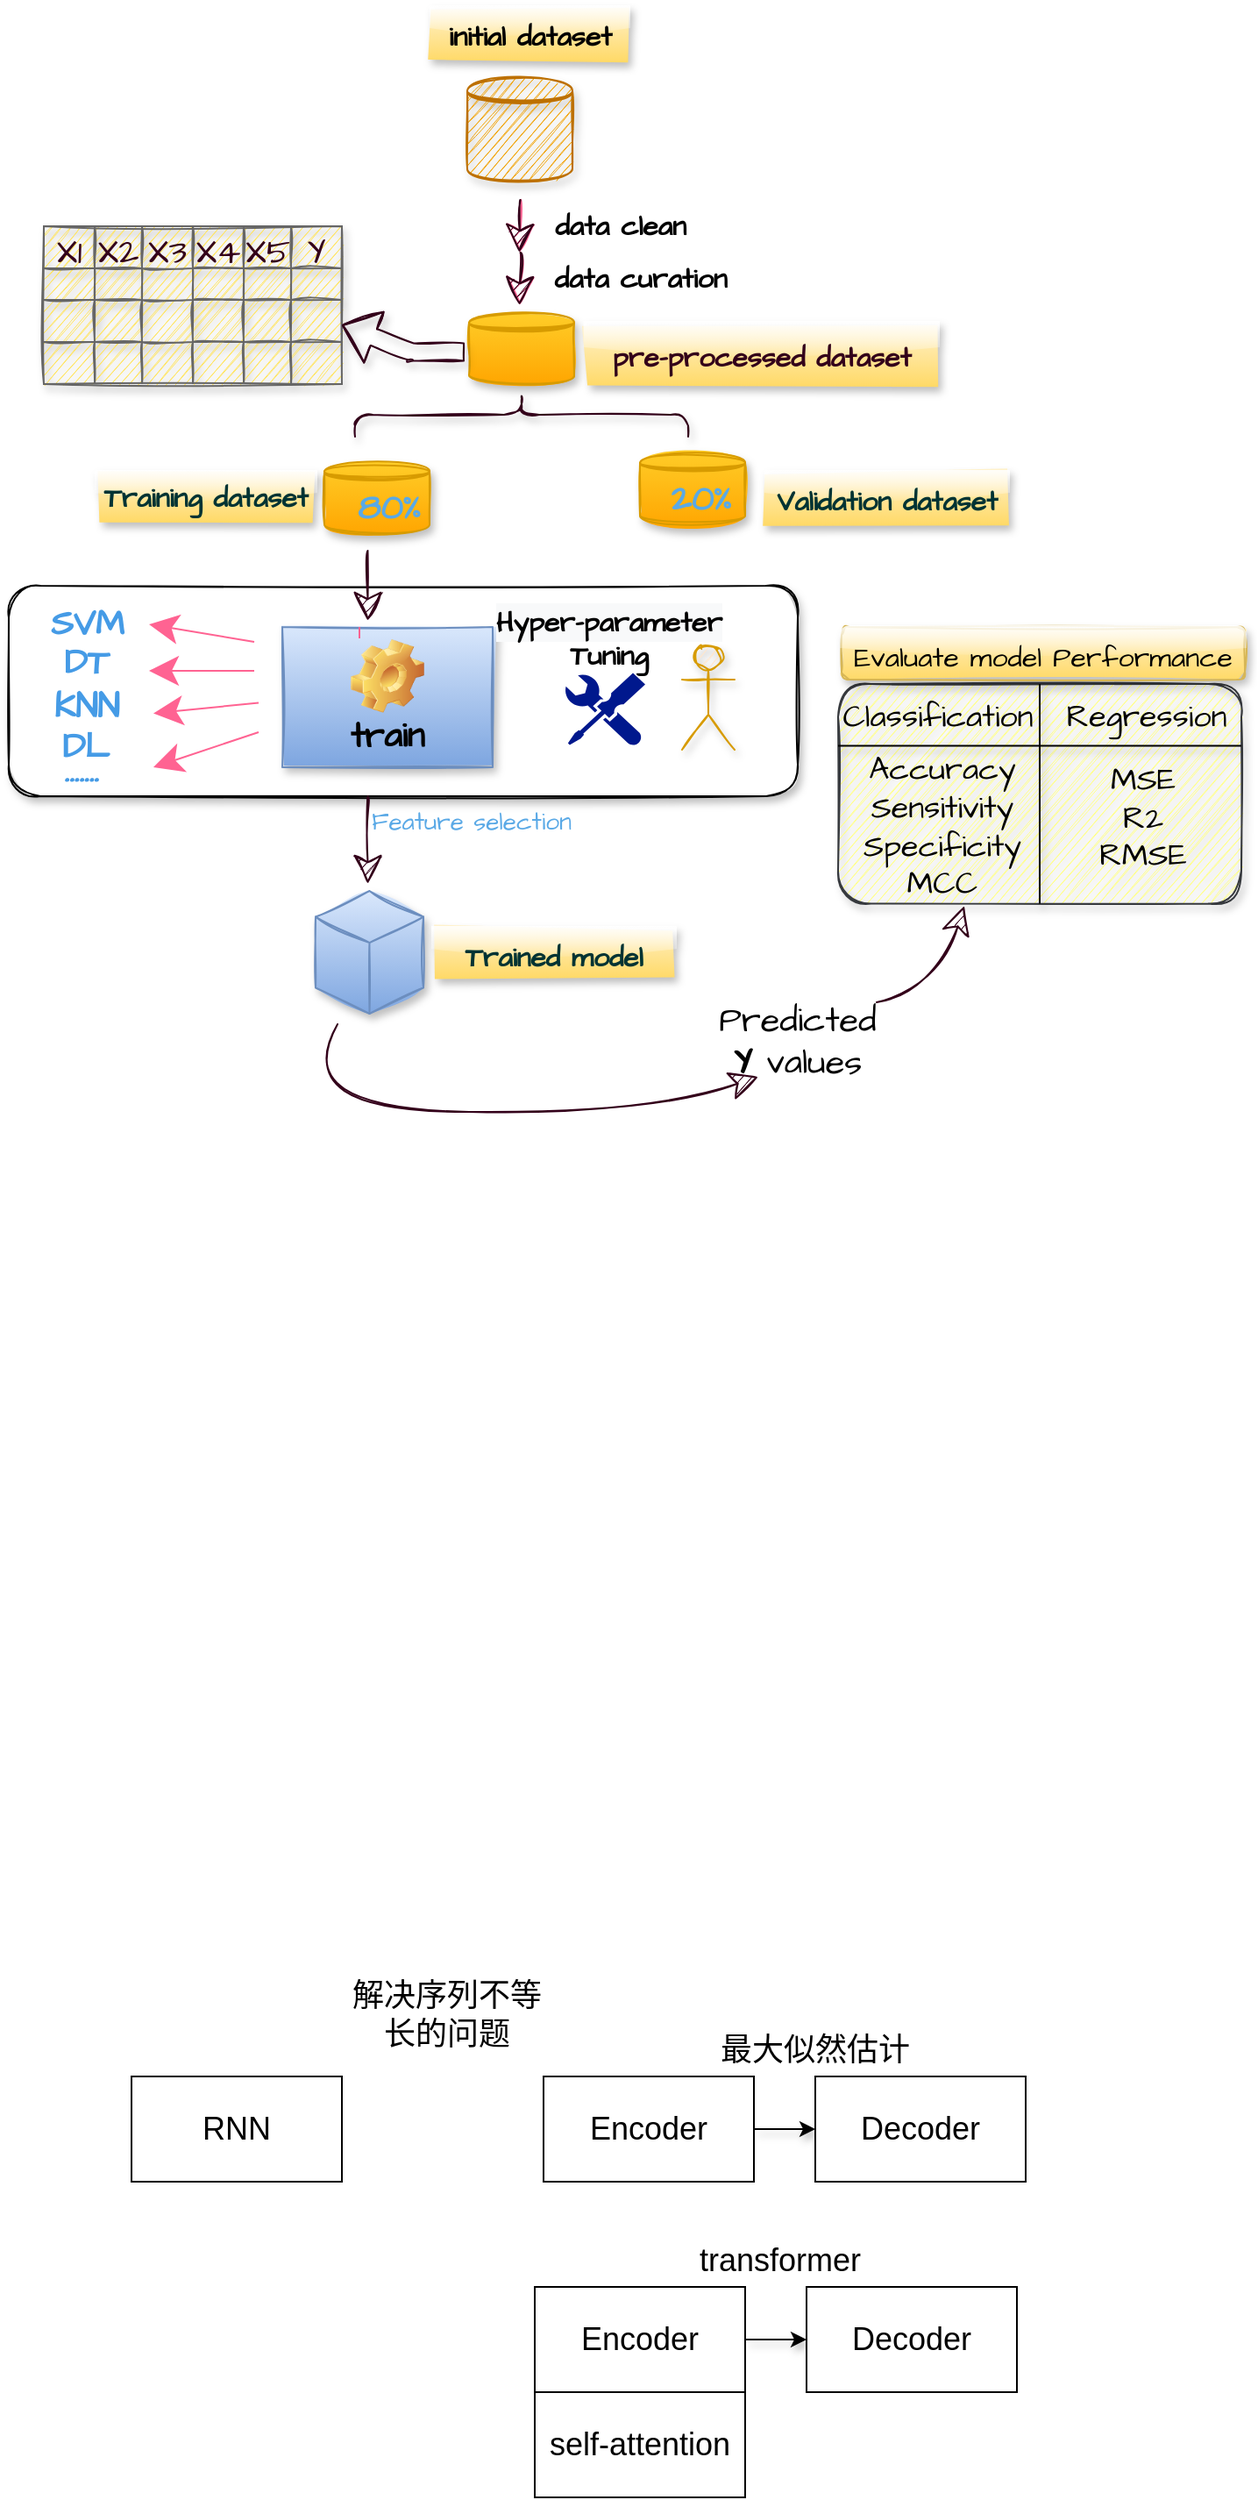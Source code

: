 <mxfile version="20.3.0" type="device"><diagram id="KJYobQytLmmnYIR1WJzX" name="Page-1"><mxGraphModel dx="865" dy="541" grid="1" gridSize="10" guides="1" tooltips="1" connect="1" arrows="1" fold="1" page="1" pageScale="1" pageWidth="850" pageHeight="1100" math="0" shadow="0"><root><mxCell id="0"/><mxCell id="1" parent="0"/><mxCell id="FwLxfC08pP24ujV3DbOs-14" value="" style="rounded=1;whiteSpace=wrap;html=1;shadow=1;glass=0;sketch=1;hachureGap=4;fontFamily=Architects Daughter;fontSource=https%3A%2F%2Ffonts.googleapis.com%2Fcss%3Ffamily%3DArchitects%2BDaughter;fontSize=14;fillColor=#ffff88;strokeColor=#36393d;" parent="1" vertex="1"><mxGeometry x="573" y="446" width="230" height="125.25" as="geometry"/></mxCell><mxCell id="kQxK-Lg8dC4XM_39dnsY-70" value="" style="rounded=1;whiteSpace=wrap;html=1;shadow=1;glass=0;sketch=1;hachureGap=4;fontFamily=Architects Daughter;fontSource=https%3A%2F%2Ffonts.googleapis.com%2Fcss%3Ffamily%3DArchitects%2BDaughter;fontSize=14;" parent="1" vertex="1"><mxGeometry x="100" y="390" width="450" height="120" as="geometry"/></mxCell><mxCell id="kQxK-Lg8dC4XM_39dnsY-3" value="" style="shape=datastore;whiteSpace=wrap;html=1;shadow=1;sketch=1;hachureGap=4;fontFamily=Architects Daughter;fontSource=https%3A%2F%2Ffonts.googleapis.com%2Fcss%3Ffamily%3DArchitects%2BDaughter;fontSize=20;fillColor=#f0a30a;strokeColor=#BD7000;fontColor=#000000;" parent="1" vertex="1"><mxGeometry x="361.5" y="100" width="60" height="60" as="geometry"/></mxCell><mxCell id="kQxK-Lg8dC4XM_39dnsY-4" value="&lt;font style=&quot;font-size: 16px;&quot;&gt;&lt;b&gt;initial dataset&lt;/b&gt;&lt;/font&gt;" style="text;html=1;strokeColor=none;fillColor=#fff2cc;align=center;verticalAlign=middle;whiteSpace=wrap;rounded=0;shadow=1;sketch=1;hachureGap=4;fontFamily=Architects Daughter;fontSource=https%3A%2F%2Ffonts.googleapis.com%2Fcss%3Ffamily%3DArchitects%2BDaughter;fontSize=20;glass=1;gradientColor=#ffd966;" parent="1" vertex="1"><mxGeometry x="341" y="60" width="112.5" height="30" as="geometry"/></mxCell><mxCell id="kQxK-Lg8dC4XM_39dnsY-5" value="" style="shape=datastore;whiteSpace=wrap;html=1;shadow=1;sketch=1;hachureGap=4;strokeColor=#d79b00;fontFamily=Architects Daughter;fontSource=https%3A%2F%2Ffonts.googleapis.com%2Fcss%3Ffamily%3DArchitects%2BDaughter;fontSize=20;fillColor=#ffcd28;gradientColor=#ffa500;" parent="1" vertex="1"><mxGeometry x="362.5" y="235" width="60" height="40" as="geometry"/></mxCell><mxCell id="kQxK-Lg8dC4XM_39dnsY-9" value="" style="shape=table;startSize=0;container=1;collapsible=0;childLayout=tableLayout;rounded=0;shadow=1;glass=0;sketch=1;hachureGap=4;strokeColor=#666666;fontFamily=Architects Daughter;fontSource=https%3A%2F%2Ffonts.googleapis.com%2Fcss%3Ffamily%3DArchitects%2BDaughter;fontSize=20;fontColor=#5AA9E6;fillColor=#FFE45E;" parent="1" vertex="1"><mxGeometry x="120" y="185" width="170" height="90" as="geometry"/></mxCell><mxCell id="kQxK-Lg8dC4XM_39dnsY-10" value="" style="shape=tableRow;horizontal=0;startSize=0;swimlaneHead=0;swimlaneBody=0;top=0;left=0;bottom=0;right=0;collapsible=0;dropTarget=0;fillColor=none;points=[[0,0.5],[1,0.5]];portConstraint=eastwest;rounded=0;shadow=1;glass=0;sketch=1;hachureGap=4;strokeColor=#FF6392;fontFamily=Architects Daughter;fontSource=https%3A%2F%2Ffonts.googleapis.com%2Fcss%3Ffamily%3DArchitects%2BDaughter;fontSize=20;fontColor=#5AA9E6;" parent="kQxK-Lg8dC4XM_39dnsY-9" vertex="1"><mxGeometry width="170" height="24" as="geometry"/></mxCell><mxCell id="kQxK-Lg8dC4XM_39dnsY-11" value="X1" style="shape=partialRectangle;html=1;whiteSpace=wrap;connectable=0;overflow=hidden;fillColor=none;top=0;left=0;bottom=0;right=0;pointerEvents=1;rounded=0;shadow=1;glass=0;sketch=1;hachureGap=4;strokeColor=#FF6392;fontFamily=Architects Daughter;fontSource=https%3A%2F%2Ffonts.googleapis.com%2Fcss%3Ffamily%3DArchitects%2BDaughter;fontSize=20;fontColor=#33001A;" parent="kQxK-Lg8dC4XM_39dnsY-10" vertex="1"><mxGeometry width="29" height="24" as="geometry"><mxRectangle width="29" height="24" as="alternateBounds"/></mxGeometry></mxCell><mxCell id="kQxK-Lg8dC4XM_39dnsY-12" value="X2" style="shape=partialRectangle;html=1;whiteSpace=wrap;connectable=0;overflow=hidden;fillColor=none;top=0;left=0;bottom=0;right=0;pointerEvents=1;rounded=0;shadow=1;glass=0;sketch=1;hachureGap=4;strokeColor=#FF6392;fontFamily=Architects Daughter;fontSource=https%3A%2F%2Ffonts.googleapis.com%2Fcss%3Ffamily%3DArchitects%2BDaughter;fontSize=20;fontColor=#33001A;" parent="kQxK-Lg8dC4XM_39dnsY-10" vertex="1"><mxGeometry x="29" width="27" height="24" as="geometry"><mxRectangle width="27" height="24" as="alternateBounds"/></mxGeometry></mxCell><mxCell id="kQxK-Lg8dC4XM_39dnsY-13" value="X3" style="shape=partialRectangle;html=1;whiteSpace=wrap;connectable=0;overflow=hidden;fillColor=none;top=0;left=0;bottom=0;right=0;pointerEvents=1;rounded=0;shadow=1;glass=0;sketch=1;hachureGap=4;strokeColor=#FF6392;fontFamily=Architects Daughter;fontSource=https%3A%2F%2Ffonts.googleapis.com%2Fcss%3Ffamily%3DArchitects%2BDaughter;fontSize=20;fontColor=#33001A;" parent="kQxK-Lg8dC4XM_39dnsY-10" vertex="1"><mxGeometry x="56" width="29" height="24" as="geometry"><mxRectangle width="29" height="24" as="alternateBounds"/></mxGeometry></mxCell><mxCell id="kQxK-Lg8dC4XM_39dnsY-14" value="X4" style="shape=partialRectangle;html=1;whiteSpace=wrap;connectable=0;overflow=hidden;fillColor=none;top=0;left=0;bottom=0;right=0;pointerEvents=1;rounded=0;shadow=1;glass=0;sketch=1;hachureGap=4;strokeColor=#FF6392;fontFamily=Architects Daughter;fontSource=https%3A%2F%2Ffonts.googleapis.com%2Fcss%3Ffamily%3DArchitects%2BDaughter;fontSize=20;fontColor=#33001A;" parent="kQxK-Lg8dC4XM_39dnsY-10" vertex="1"><mxGeometry x="85" width="29" height="24" as="geometry"><mxRectangle width="29" height="24" as="alternateBounds"/></mxGeometry></mxCell><mxCell id="kQxK-Lg8dC4XM_39dnsY-15" value="X5" style="shape=partialRectangle;html=1;whiteSpace=wrap;connectable=0;overflow=hidden;fillColor=none;top=0;left=0;bottom=0;right=0;pointerEvents=1;rounded=0;shadow=1;glass=0;sketch=1;hachureGap=4;strokeColor=#FF6392;fontFamily=Architects Daughter;fontSource=https%3A%2F%2Ffonts.googleapis.com%2Fcss%3Ffamily%3DArchitects%2BDaughter;fontSize=20;fontColor=#33001A;" parent="kQxK-Lg8dC4XM_39dnsY-10" vertex="1"><mxGeometry x="114" width="27" height="24" as="geometry"><mxRectangle width="27" height="24" as="alternateBounds"/></mxGeometry></mxCell><mxCell id="kQxK-Lg8dC4XM_39dnsY-16" value="Y" style="shape=partialRectangle;html=1;whiteSpace=wrap;connectable=0;overflow=hidden;fillColor=none;top=0;left=0;bottom=0;right=0;pointerEvents=1;rounded=0;shadow=1;glass=0;sketch=1;hachureGap=4;strokeColor=#FF6392;fontFamily=Architects Daughter;fontSource=https%3A%2F%2Ffonts.googleapis.com%2Fcss%3Ffamily%3DArchitects%2BDaughter;fontSize=20;fontColor=#33001A;" parent="kQxK-Lg8dC4XM_39dnsY-10" vertex="1"><mxGeometry x="141" width="29" height="24" as="geometry"><mxRectangle width="29" height="24" as="alternateBounds"/></mxGeometry></mxCell><mxCell id="kQxK-Lg8dC4XM_39dnsY-17" value="" style="shape=tableRow;horizontal=0;startSize=0;swimlaneHead=0;swimlaneBody=0;top=0;left=0;bottom=0;right=0;collapsible=0;dropTarget=0;fillColor=none;points=[[0,0.5],[1,0.5]];portConstraint=eastwest;rounded=0;shadow=1;glass=0;sketch=1;hachureGap=4;strokeColor=#FF6392;fontFamily=Architects Daughter;fontSource=https%3A%2F%2Ffonts.googleapis.com%2Fcss%3Ffamily%3DArchitects%2BDaughter;fontSize=20;fontColor=#5AA9E6;" parent="kQxK-Lg8dC4XM_39dnsY-9" vertex="1"><mxGeometry y="24" width="170" height="18" as="geometry"/></mxCell><mxCell id="kQxK-Lg8dC4XM_39dnsY-18" value="" style="shape=partialRectangle;html=1;whiteSpace=wrap;connectable=0;overflow=hidden;fillColor=none;top=0;left=0;bottom=0;right=0;pointerEvents=1;rounded=0;shadow=1;glass=0;sketch=1;hachureGap=4;strokeColor=#FF6392;fontFamily=Architects Daughter;fontSource=https%3A%2F%2Ffonts.googleapis.com%2Fcss%3Ffamily%3DArchitects%2BDaughter;fontSize=20;fontColor=#5AA9E6;" parent="kQxK-Lg8dC4XM_39dnsY-17" vertex="1"><mxGeometry width="29" height="18" as="geometry"><mxRectangle width="29" height="18" as="alternateBounds"/></mxGeometry></mxCell><mxCell id="kQxK-Lg8dC4XM_39dnsY-19" value="" style="shape=partialRectangle;html=1;whiteSpace=wrap;connectable=0;overflow=hidden;fillColor=none;top=0;left=0;bottom=0;right=0;pointerEvents=1;rounded=0;shadow=1;glass=0;sketch=1;hachureGap=4;strokeColor=#FF6392;fontFamily=Architects Daughter;fontSource=https%3A%2F%2Ffonts.googleapis.com%2Fcss%3Ffamily%3DArchitects%2BDaughter;fontSize=20;fontColor=#5AA9E6;" parent="kQxK-Lg8dC4XM_39dnsY-17" vertex="1"><mxGeometry x="29" width="27" height="18" as="geometry"><mxRectangle width="27" height="18" as="alternateBounds"/></mxGeometry></mxCell><mxCell id="kQxK-Lg8dC4XM_39dnsY-20" value="" style="shape=partialRectangle;html=1;whiteSpace=wrap;connectable=0;overflow=hidden;fillColor=none;top=0;left=0;bottom=0;right=0;pointerEvents=1;rounded=0;shadow=1;glass=0;sketch=1;hachureGap=4;strokeColor=#FF6392;fontFamily=Architects Daughter;fontSource=https%3A%2F%2Ffonts.googleapis.com%2Fcss%3Ffamily%3DArchitects%2BDaughter;fontSize=20;fontColor=#5AA9E6;" parent="kQxK-Lg8dC4XM_39dnsY-17" vertex="1"><mxGeometry x="56" width="29" height="18" as="geometry"><mxRectangle width="29" height="18" as="alternateBounds"/></mxGeometry></mxCell><mxCell id="kQxK-Lg8dC4XM_39dnsY-21" value="" style="shape=partialRectangle;html=1;whiteSpace=wrap;connectable=0;overflow=hidden;fillColor=none;top=0;left=0;bottom=0;right=0;pointerEvents=1;rounded=0;shadow=1;glass=0;sketch=1;hachureGap=4;strokeColor=#FF6392;fontFamily=Architects Daughter;fontSource=https%3A%2F%2Ffonts.googleapis.com%2Fcss%3Ffamily%3DArchitects%2BDaughter;fontSize=20;fontColor=#5AA9E6;" parent="kQxK-Lg8dC4XM_39dnsY-17" vertex="1"><mxGeometry x="85" width="29" height="18" as="geometry"><mxRectangle width="29" height="18" as="alternateBounds"/></mxGeometry></mxCell><mxCell id="kQxK-Lg8dC4XM_39dnsY-22" value="" style="shape=partialRectangle;html=1;whiteSpace=wrap;connectable=0;overflow=hidden;fillColor=none;top=0;left=0;bottom=0;right=0;pointerEvents=1;rounded=0;shadow=1;glass=0;sketch=1;hachureGap=4;strokeColor=#FF6392;fontFamily=Architects Daughter;fontSource=https%3A%2F%2Ffonts.googleapis.com%2Fcss%3Ffamily%3DArchitects%2BDaughter;fontSize=20;fontColor=#5AA9E6;" parent="kQxK-Lg8dC4XM_39dnsY-17" vertex="1"><mxGeometry x="114" width="27" height="18" as="geometry"><mxRectangle width="27" height="18" as="alternateBounds"/></mxGeometry></mxCell><mxCell id="kQxK-Lg8dC4XM_39dnsY-23" value="" style="shape=partialRectangle;html=1;whiteSpace=wrap;connectable=0;overflow=hidden;fillColor=none;top=0;left=0;bottom=0;right=0;pointerEvents=1;rounded=0;shadow=1;glass=0;sketch=1;hachureGap=4;strokeColor=#FF6392;fontFamily=Architects Daughter;fontSource=https%3A%2F%2Ffonts.googleapis.com%2Fcss%3Ffamily%3DArchitects%2BDaughter;fontSize=20;fontColor=#5AA9E6;" parent="kQxK-Lg8dC4XM_39dnsY-17" vertex="1"><mxGeometry x="141" width="29" height="18" as="geometry"><mxRectangle width="29" height="18" as="alternateBounds"/></mxGeometry></mxCell><mxCell id="kQxK-Lg8dC4XM_39dnsY-24" value="" style="shape=tableRow;horizontal=0;startSize=0;swimlaneHead=0;swimlaneBody=0;top=0;left=0;bottom=0;right=0;collapsible=0;dropTarget=0;fillColor=none;points=[[0,0.5],[1,0.5]];portConstraint=eastwest;rounded=0;shadow=1;glass=0;sketch=1;hachureGap=4;strokeColor=#FF6392;fontFamily=Architects Daughter;fontSource=https%3A%2F%2Ffonts.googleapis.com%2Fcss%3Ffamily%3DArchitects%2BDaughter;fontSize=20;fontColor=#5AA9E6;" parent="kQxK-Lg8dC4XM_39dnsY-9" vertex="1"><mxGeometry y="42" width="170" height="24" as="geometry"/></mxCell><mxCell id="kQxK-Lg8dC4XM_39dnsY-25" value="" style="shape=partialRectangle;html=1;whiteSpace=wrap;connectable=0;overflow=hidden;fillColor=none;top=0;left=0;bottom=0;right=0;pointerEvents=1;rounded=0;shadow=1;glass=0;sketch=1;hachureGap=4;strokeColor=#FF6392;fontFamily=Architects Daughter;fontSource=https%3A%2F%2Ffonts.googleapis.com%2Fcss%3Ffamily%3DArchitects%2BDaughter;fontSize=20;fontColor=#5AA9E6;" parent="kQxK-Lg8dC4XM_39dnsY-24" vertex="1"><mxGeometry width="29" height="24" as="geometry"><mxRectangle width="29" height="24" as="alternateBounds"/></mxGeometry></mxCell><mxCell id="kQxK-Lg8dC4XM_39dnsY-26" value="" style="shape=partialRectangle;html=1;whiteSpace=wrap;connectable=0;overflow=hidden;fillColor=none;top=0;left=0;bottom=0;right=0;pointerEvents=1;rounded=0;shadow=1;glass=0;sketch=1;hachureGap=4;strokeColor=#FF6392;fontFamily=Architects Daughter;fontSource=https%3A%2F%2Ffonts.googleapis.com%2Fcss%3Ffamily%3DArchitects%2BDaughter;fontSize=20;fontColor=#5AA9E6;" parent="kQxK-Lg8dC4XM_39dnsY-24" vertex="1"><mxGeometry x="29" width="27" height="24" as="geometry"><mxRectangle width="27" height="24" as="alternateBounds"/></mxGeometry></mxCell><mxCell id="kQxK-Lg8dC4XM_39dnsY-27" value="" style="shape=partialRectangle;html=1;whiteSpace=wrap;connectable=0;overflow=hidden;fillColor=none;top=0;left=0;bottom=0;right=0;pointerEvents=1;rounded=0;shadow=1;glass=0;sketch=1;hachureGap=4;strokeColor=#FF6392;fontFamily=Architects Daughter;fontSource=https%3A%2F%2Ffonts.googleapis.com%2Fcss%3Ffamily%3DArchitects%2BDaughter;fontSize=20;fontColor=#5AA9E6;" parent="kQxK-Lg8dC4XM_39dnsY-24" vertex="1"><mxGeometry x="56" width="29" height="24" as="geometry"><mxRectangle width="29" height="24" as="alternateBounds"/></mxGeometry></mxCell><mxCell id="kQxK-Lg8dC4XM_39dnsY-28" value="" style="shape=partialRectangle;html=1;whiteSpace=wrap;connectable=0;overflow=hidden;fillColor=none;top=0;left=0;bottom=0;right=0;pointerEvents=1;rounded=0;shadow=1;glass=0;sketch=1;hachureGap=4;strokeColor=#FF6392;fontFamily=Architects Daughter;fontSource=https%3A%2F%2Ffonts.googleapis.com%2Fcss%3Ffamily%3DArchitects%2BDaughter;fontSize=20;fontColor=#5AA9E6;" parent="kQxK-Lg8dC4XM_39dnsY-24" vertex="1"><mxGeometry x="85" width="29" height="24" as="geometry"><mxRectangle width="29" height="24" as="alternateBounds"/></mxGeometry></mxCell><mxCell id="kQxK-Lg8dC4XM_39dnsY-29" value="" style="shape=partialRectangle;html=1;whiteSpace=wrap;connectable=0;overflow=hidden;fillColor=none;top=0;left=0;bottom=0;right=0;pointerEvents=1;rounded=0;shadow=1;glass=0;sketch=1;hachureGap=4;strokeColor=#FF6392;fontFamily=Architects Daughter;fontSource=https%3A%2F%2Ffonts.googleapis.com%2Fcss%3Ffamily%3DArchitects%2BDaughter;fontSize=20;fontColor=#5AA9E6;" parent="kQxK-Lg8dC4XM_39dnsY-24" vertex="1"><mxGeometry x="114" width="27" height="24" as="geometry"><mxRectangle width="27" height="24" as="alternateBounds"/></mxGeometry></mxCell><mxCell id="kQxK-Lg8dC4XM_39dnsY-30" value="" style="shape=partialRectangle;html=1;whiteSpace=wrap;connectable=0;overflow=hidden;fillColor=none;top=0;left=0;bottom=0;right=0;pointerEvents=1;rounded=0;shadow=1;glass=0;sketch=1;hachureGap=4;strokeColor=#FF6392;fontFamily=Architects Daughter;fontSource=https%3A%2F%2Ffonts.googleapis.com%2Fcss%3Ffamily%3DArchitects%2BDaughter;fontSize=20;fontColor=#5AA9E6;" parent="kQxK-Lg8dC4XM_39dnsY-24" vertex="1"><mxGeometry x="141" width="29" height="24" as="geometry"><mxRectangle width="29" height="24" as="alternateBounds"/></mxGeometry></mxCell><mxCell id="kQxK-Lg8dC4XM_39dnsY-31" value="" style="shape=tableRow;horizontal=0;startSize=0;swimlaneHead=0;swimlaneBody=0;top=0;left=0;bottom=0;right=0;collapsible=0;dropTarget=0;fillColor=none;points=[[0,0.5],[1,0.5]];portConstraint=eastwest;rounded=0;shadow=1;glass=0;sketch=1;hachureGap=4;strokeColor=#FF6392;fontFamily=Architects Daughter;fontSource=https%3A%2F%2Ffonts.googleapis.com%2Fcss%3Ffamily%3DArchitects%2BDaughter;fontSize=20;fontColor=#5AA9E6;" parent="kQxK-Lg8dC4XM_39dnsY-9" vertex="1"><mxGeometry y="66" width="170" height="24" as="geometry"/></mxCell><mxCell id="kQxK-Lg8dC4XM_39dnsY-32" value="" style="shape=partialRectangle;html=1;whiteSpace=wrap;connectable=0;overflow=hidden;fillColor=none;top=0;left=0;bottom=0;right=0;pointerEvents=1;rounded=0;shadow=1;glass=0;sketch=1;hachureGap=4;strokeColor=#FF6392;fontFamily=Architects Daughter;fontSource=https%3A%2F%2Ffonts.googleapis.com%2Fcss%3Ffamily%3DArchitects%2BDaughter;fontSize=20;fontColor=#5AA9E6;" parent="kQxK-Lg8dC4XM_39dnsY-31" vertex="1"><mxGeometry width="29" height="24" as="geometry"><mxRectangle width="29" height="24" as="alternateBounds"/></mxGeometry></mxCell><mxCell id="kQxK-Lg8dC4XM_39dnsY-33" value="" style="shape=partialRectangle;html=1;whiteSpace=wrap;connectable=0;overflow=hidden;fillColor=none;top=0;left=0;bottom=0;right=0;pointerEvents=1;rounded=0;shadow=1;glass=0;sketch=1;hachureGap=4;strokeColor=#FF6392;fontFamily=Architects Daughter;fontSource=https%3A%2F%2Ffonts.googleapis.com%2Fcss%3Ffamily%3DArchitects%2BDaughter;fontSize=20;fontColor=#5AA9E6;" parent="kQxK-Lg8dC4XM_39dnsY-31" vertex="1"><mxGeometry x="29" width="27" height="24" as="geometry"><mxRectangle width="27" height="24" as="alternateBounds"/></mxGeometry></mxCell><mxCell id="kQxK-Lg8dC4XM_39dnsY-34" value="" style="shape=partialRectangle;html=1;whiteSpace=wrap;connectable=0;overflow=hidden;fillColor=none;top=0;left=0;bottom=0;right=0;pointerEvents=1;rounded=0;shadow=1;glass=0;sketch=1;hachureGap=4;strokeColor=#FF6392;fontFamily=Architects Daughter;fontSource=https%3A%2F%2Ffonts.googleapis.com%2Fcss%3Ffamily%3DArchitects%2BDaughter;fontSize=20;fontColor=#5AA9E6;" parent="kQxK-Lg8dC4XM_39dnsY-31" vertex="1"><mxGeometry x="56" width="29" height="24" as="geometry"><mxRectangle width="29" height="24" as="alternateBounds"/></mxGeometry></mxCell><mxCell id="kQxK-Lg8dC4XM_39dnsY-35" value="" style="shape=partialRectangle;html=1;whiteSpace=wrap;connectable=0;overflow=hidden;fillColor=none;top=0;left=0;bottom=0;right=0;pointerEvents=1;rounded=0;shadow=1;glass=0;sketch=1;hachureGap=4;strokeColor=#FF6392;fontFamily=Architects Daughter;fontSource=https%3A%2F%2Ffonts.googleapis.com%2Fcss%3Ffamily%3DArchitects%2BDaughter;fontSize=20;fontColor=#5AA9E6;" parent="kQxK-Lg8dC4XM_39dnsY-31" vertex="1"><mxGeometry x="85" width="29" height="24" as="geometry"><mxRectangle width="29" height="24" as="alternateBounds"/></mxGeometry></mxCell><mxCell id="kQxK-Lg8dC4XM_39dnsY-36" value="" style="shape=partialRectangle;html=1;whiteSpace=wrap;connectable=0;overflow=hidden;fillColor=none;top=0;left=0;bottom=0;right=0;pointerEvents=1;rounded=0;shadow=1;glass=0;sketch=1;hachureGap=4;strokeColor=#FF6392;fontFamily=Architects Daughter;fontSource=https%3A%2F%2Ffonts.googleapis.com%2Fcss%3Ffamily%3DArchitects%2BDaughter;fontSize=20;fontColor=#5AA9E6;" parent="kQxK-Lg8dC4XM_39dnsY-31" vertex="1"><mxGeometry x="114" width="27" height="24" as="geometry"><mxRectangle width="27" height="24" as="alternateBounds"/></mxGeometry></mxCell><mxCell id="kQxK-Lg8dC4XM_39dnsY-37" value="" style="shape=partialRectangle;html=1;whiteSpace=wrap;connectable=0;overflow=hidden;fillColor=none;top=0;left=0;bottom=0;right=0;pointerEvents=1;rounded=0;shadow=1;glass=0;sketch=1;hachureGap=4;strokeColor=#FF6392;fontFamily=Architects Daughter;fontSource=https%3A%2F%2Ffonts.googleapis.com%2Fcss%3Ffamily%3DArchitects%2BDaughter;fontSize=20;fontColor=#5AA9E6;" parent="kQxK-Lg8dC4XM_39dnsY-31" vertex="1"><mxGeometry x="141" width="29" height="24" as="geometry"><mxRectangle width="29" height="24" as="alternateBounds"/></mxGeometry></mxCell><mxCell id="kQxK-Lg8dC4XM_39dnsY-38" value="" style="shape=curlyBracket;whiteSpace=wrap;html=1;rounded=1;flipH=1;shadow=1;glass=0;sketch=1;hachureGap=4;strokeColor=#33001A;fontFamily=Architects Daughter;fontSource=https%3A%2F%2Ffonts.googleapis.com%2Fcss%3Ffamily%3DArchitects%2BDaughter;fontSize=20;fontColor=#5AA9E6;fillColor=#FFE45E;rotation=-90;size=0.5;" parent="1" vertex="1"><mxGeometry x="380" y="197.5" width="25" height="190" as="geometry"/></mxCell><mxCell id="kQxK-Lg8dC4XM_39dnsY-41" value="" style="shape=datastore;whiteSpace=wrap;html=1;shadow=1;sketch=1;hachureGap=4;strokeColor=#d79b00;fontFamily=Architects Daughter;fontSource=https%3A%2F%2Ffonts.googleapis.com%2Fcss%3Ffamily%3DArchitects%2BDaughter;fontSize=20;fillColor=#ffcd28;gradientColor=#ffa500;" parent="1" vertex="1"><mxGeometry x="280" y="320" width="60" height="40" as="geometry"/></mxCell><mxCell id="kQxK-Lg8dC4XM_39dnsY-42" value="" style="shape=datastore;whiteSpace=wrap;html=1;shadow=1;sketch=1;hachureGap=4;strokeColor=#d79b00;fontFamily=Architects Daughter;fontSource=https%3A%2F%2Ffonts.googleapis.com%2Fcss%3Ffamily%3DArchitects%2BDaughter;fontSize=20;fillColor=#ffcd28;gradientColor=#ffa500;" parent="1" vertex="1"><mxGeometry x="460" y="315" width="60" height="40" as="geometry"/></mxCell><mxCell id="kQxK-Lg8dC4XM_39dnsY-43" value="train" style="label;whiteSpace=wrap;html=1;align=center;verticalAlign=bottom;spacingLeft=0;spacingBottom=4;imageAlign=center;imageVerticalAlign=top;image=img/clipart/Gear_128x128.png;rounded=0;shadow=1;glass=0;sketch=1;hachureGap=4;strokeColor=#6c8ebf;fontFamily=Architects Daughter;fontSource=https%3A%2F%2Ffonts.googleapis.com%2Fcss%3Ffamily%3DArchitects%2BDaughter;fontSize=20;fillColor=#dae8fc;gradientColor=#7ea6e0;" parent="1" vertex="1"><mxGeometry x="256" y="413.5" width="120" height="80" as="geometry"/></mxCell><mxCell id="kQxK-Lg8dC4XM_39dnsY-45" value="" style="edgeStyle=segmentEdgeStyle;endArrow=none;html=1;rounded=0;shadow=0;sketch=0;hachureGap=4;strokeColor=#FF6392;fontFamily=Architects Daughter;fontSource=https%3A%2F%2Ffonts.googleapis.com%2Fcss%3Ffamily%3DArchitects%2BDaughter;fontSize=16;fontColor=#5AA9E6;startSize=14;endSize=14;sourcePerimeterSpacing=8;fillColor=#FFE45E;curved=1;" parent="1" target="kQxK-Lg8dC4XM_39dnsY-43" edge="1"><mxGeometry width="50" height="50" relative="1" as="geometry"><mxPoint x="300.0" y="420" as="sourcePoint"/><mxPoint x="350" y="370" as="targetPoint"/></mxGeometry></mxCell><mxCell id="kQxK-Lg8dC4XM_39dnsY-49" value="" style="endArrow=classic;html=1;rounded=0;shadow=0;sketch=0;hachureGap=4;strokeColor=#FF6392;fontFamily=Architects Daughter;fontSource=https%3A%2F%2Ffonts.googleapis.com%2Fcss%3Ffamily%3DArchitects%2BDaughter;fontSize=16;fontColor=#5AA9E6;startSize=14;endSize=14;sourcePerimeterSpacing=8;targetPerimeterSpacing=8;fillColor=#FFE45E;curved=1;" parent="1" edge="1"><mxGeometry width="50" height="50" relative="1" as="geometry"><mxPoint x="240" y="422" as="sourcePoint"/><mxPoint x="180" y="412" as="targetPoint"/></mxGeometry></mxCell><mxCell id="kQxK-Lg8dC4XM_39dnsY-50" value="" style="endArrow=classic;html=1;rounded=0;shadow=0;sketch=0;hachureGap=4;strokeColor=#FF6392;fontFamily=Architects Daughter;fontSource=https%3A%2F%2Ffonts.googleapis.com%2Fcss%3Ffamily%3DArchitects%2BDaughter;fontSize=16;fontColor=#5AA9E6;startSize=14;endSize=14;sourcePerimeterSpacing=8;targetPerimeterSpacing=8;fillColor=#FFE45E;curved=1;" parent="1" edge="1"><mxGeometry width="50" height="50" relative="1" as="geometry"><mxPoint x="240.0" y="438.5" as="sourcePoint"/><mxPoint x="180" y="438.5" as="targetPoint"/></mxGeometry></mxCell><mxCell id="kQxK-Lg8dC4XM_39dnsY-51" value="" style="endArrow=classic;html=1;rounded=0;shadow=0;sketch=0;hachureGap=4;strokeColor=#FF6392;fontFamily=Architects Daughter;fontSource=https%3A%2F%2Ffonts.googleapis.com%2Fcss%3Ffamily%3DArchitects%2BDaughter;fontSize=16;fontColor=#5AA9E6;startSize=14;endSize=14;sourcePerimeterSpacing=8;targetPerimeterSpacing=8;fillColor=#FFE45E;curved=1;" parent="1" edge="1"><mxGeometry width="50" height="50" relative="1" as="geometry"><mxPoint x="242.5" y="456.75" as="sourcePoint"/><mxPoint x="182.5" y="462.75" as="targetPoint"/></mxGeometry></mxCell><mxCell id="kQxK-Lg8dC4XM_39dnsY-52" value="SVM" style="text;html=1;strokeColor=none;fillColor=none;align=center;verticalAlign=middle;whiteSpace=wrap;rounded=0;shadow=1;sketch=1;hachureGap=4;fontFamily=Architects Daughter;fontSource=https%3A%2F%2Ffonts.googleapis.com%2Fcss%3Ffamily%3DArchitects%2BDaughter;fontSize=20;fontColor=#459BE6;glass=0;fontStyle=1" parent="1" vertex="1"><mxGeometry x="120" y="397.5" width="50" height="26.5" as="geometry"/></mxCell><mxCell id="kQxK-Lg8dC4XM_39dnsY-53" value="DT" style="text;html=1;strokeColor=none;fillColor=none;align=center;verticalAlign=middle;whiteSpace=wrap;rounded=0;shadow=1;sketch=1;hachureGap=4;fontFamily=Architects Daughter;fontSource=https%3A%2F%2Ffonts.googleapis.com%2Fcss%3Ffamily%3DArchitects%2BDaughter;fontSize=20;fontColor=#459BE6;glass=0;fontStyle=1" parent="1" vertex="1"><mxGeometry x="126.25" y="419.5" width="37.19" height="26.5" as="geometry"/></mxCell><mxCell id="kQxK-Lg8dC4XM_39dnsY-54" value="KNN" style="text;html=1;strokeColor=none;fillColor=none;align=center;verticalAlign=middle;whiteSpace=wrap;rounded=0;shadow=1;sketch=1;hachureGap=4;fontFamily=Architects Daughter;fontSource=https%3A%2F%2Ffonts.googleapis.com%2Fcss%3Ffamily%3DArchitects%2BDaughter;fontSize=20;fontColor=#459BE6;glass=0;fontStyle=1" parent="1" vertex="1"><mxGeometry x="120" y="448" width="48.75" height="19.5" as="geometry"/></mxCell><mxCell id="kQxK-Lg8dC4XM_39dnsY-55" value="" style="shape=umlActor;verticalLabelPosition=bottom;verticalAlign=top;html=1;outlineConnect=0;rounded=0;shadow=1;glass=0;sketch=1;hachureGap=4;strokeColor=#d79b00;fontFamily=Architects Daughter;fontSource=https%3A%2F%2Ffonts.googleapis.com%2Fcss%3Ffamily%3DArchitects%2BDaughter;fontSize=20;fillColor=#ffe6cc;" parent="1" vertex="1"><mxGeometry x="484" y="423.5" width="30" height="60" as="geometry"/></mxCell><mxCell id="kQxK-Lg8dC4XM_39dnsY-58" value="&lt;span style=&quot;font-size: 20px;&quot;&gt;.......&lt;/span&gt;" style="text;html=1;strokeColor=none;fillColor=none;align=center;verticalAlign=middle;whiteSpace=wrap;rounded=0;shadow=1;sketch=1;hachureGap=4;fontFamily=Architects Daughter;fontSource=https%3A%2F%2Ffonts.googleapis.com%2Fcss%3Ffamily%3DArchitects%2BDaughter;fontSize=20;fontColor=#459BE6;glass=0;fontStyle=1" parent="1" vertex="1"><mxGeometry x="131.22" y="493.5" width="20.62" height="3.5" as="geometry"/></mxCell><mxCell id="kQxK-Lg8dC4XM_39dnsY-59" value="" style="html=1;whiteSpace=wrap;shape=isoCube2;backgroundOutline=1;isoAngle=15;rounded=0;shadow=1;glass=0;sketch=1;hachureGap=4;strokeColor=#6c8ebf;fontFamily=Architects Daughter;fontSource=https%3A%2F%2Ffonts.googleapis.com%2Fcss%3Ffamily%3DArchitects%2BDaughter;fontSize=14;fillColor=#dae8fc;gradientColor=#7ea6e0;" parent="1" vertex="1"><mxGeometry x="275" y="564" width="61.5" height="70" as="geometry"/></mxCell><mxCell id="kQxK-Lg8dC4XM_39dnsY-60" value="" style="endArrow=classic;html=1;rounded=0;sketch=1;hachureGap=4;strokeColor=#33001A;fontFamily=Architects Daughter;fontSource=https%3A%2F%2Ffonts.googleapis.com%2Fcss%3Ffamily%3DArchitects%2BDaughter;fontSize=16;fontColor=#5AA9E6;startSize=14;endSize=14;sourcePerimeterSpacing=8;targetPerimeterSpacing=8;fillColor=#FFE45E;curved=1;shadow=0;" parent="1" edge="1"><mxGeometry width="50" height="50" relative="1" as="geometry"><mxPoint x="304.76" y="370" as="sourcePoint"/><mxPoint x="304.76" y="410" as="targetPoint"/></mxGeometry></mxCell><mxCell id="kQxK-Lg8dC4XM_39dnsY-61" value="" style="endArrow=classic;html=1;rounded=0;sketch=1;hachureGap=4;strokeColor=#33001A;fontFamily=Architects Daughter;fontSource=https%3A%2F%2Ffonts.googleapis.com%2Fcss%3Ffamily%3DArchitects%2BDaughter;fontSize=16;fontColor=#5AA9E6;startSize=14;endSize=14;sourcePerimeterSpacing=8;targetPerimeterSpacing=8;fillColor=#FFE45E;curved=1;shadow=0;exitX=0;exitY=0;exitDx=0;exitDy=0;" parent="1" source="FwLxfC08pP24ujV3DbOs-9" edge="1"><mxGeometry width="50" height="50" relative="1" as="geometry"><mxPoint x="304.76" y="520" as="sourcePoint"/><mxPoint x="304.76" y="560" as="targetPoint"/></mxGeometry></mxCell><mxCell id="kQxK-Lg8dC4XM_39dnsY-64" value="&lt;span style=&quot;font-family: &amp;quot;Architects Daughter&amp;quot;; font-size: 16px; font-style: normal; font-variant-ligatures: normal; font-variant-caps: normal; letter-spacing: normal; orphans: 2; text-indent: 0px; text-transform: none; widows: 2; word-spacing: 0px; -webkit-text-stroke-width: 0px; background-color: rgb(248, 249, 250); text-decoration-thickness: initial; text-decoration-style: initial; text-decoration-color: initial; float: none; display: inline !important;&quot;&gt;&lt;b&gt;Hyper-parameter&lt;br&gt;&lt;div style=&quot;text-align: center;&quot;&gt;Tuning&lt;/div&gt;&lt;/b&gt;&lt;/span&gt;" style="text;whiteSpace=wrap;html=1;fontSize=14;fontFamily=Architects Daughter;fontColor=#000000;" parent="1" vertex="1"><mxGeometry x="376" y="395" width="160" height="40" as="geometry"/></mxCell><mxCell id="kQxK-Lg8dC4XM_39dnsY-68" value="" style="sketch=0;aspect=fixed;pointerEvents=1;shadow=0;dashed=0;html=1;strokeColor=none;labelPosition=center;verticalLabelPosition=bottom;verticalAlign=top;align=center;fillColor=#00188D;shape=mxgraph.mscae.enterprise.tool;rounded=0;glass=0;hachureGap=4;fontFamily=Architects Daughter;fontSource=https%3A%2F%2Ffonts.googleapis.com%2Fcss%3Ffamily%3DArchitects%2BDaughter;fontSize=14;fontColor=#5AA9E6;" parent="1" vertex="1"><mxGeometry x="416.89" y="439.75" width="46.11" height="41.5" as="geometry"/></mxCell><mxCell id="FwLxfC08pP24ujV3DbOs-1" value="" style="endArrow=classic;html=1;rounded=0;sketch=1;hachureGap=4;strokeColor=#FF6392;fontFamily=Architects Daughter;fontSource=https%3A%2F%2Ffonts.googleapis.com%2Fcss%3Ffamily%3DArchitects%2BDaughter;fontSize=16;fontColor=#5AA9E6;startSize=14;endSize=14;sourcePerimeterSpacing=8;targetPerimeterSpacing=8;fillColor=#FFE45E;curved=1;shadow=0;" parent="1" edge="1"><mxGeometry width="50" height="50" relative="1" as="geometry"><mxPoint x="392" y="200" as="sourcePoint"/><mxPoint x="391.5" y="230" as="targetPoint"/></mxGeometry></mxCell><mxCell id="FwLxfC08pP24ujV3DbOs-2" value="" style="endArrow=classic;html=1;rounded=0;sketch=1;hachureGap=4;strokeColor=#FF6392;fontFamily=Architects Daughter;fontSource=https%3A%2F%2Ffonts.googleapis.com%2Fcss%3Ffamily%3DArchitects%2BDaughter;fontSize=16;fontColor=#5AA9E6;startSize=14;endSize=14;sourcePerimeterSpacing=8;targetPerimeterSpacing=8;fillColor=#FFE45E;curved=1;shadow=0;" parent="1" edge="1"><mxGeometry width="50" height="50" relative="1" as="geometry"><mxPoint x="392" y="170" as="sourcePoint"/><mxPoint x="391.5" y="200" as="targetPoint"/></mxGeometry></mxCell><mxCell id="FwLxfC08pP24ujV3DbOs-3" value="data clean" style="text;html=1;strokeColor=none;fillColor=none;align=center;verticalAlign=middle;whiteSpace=wrap;rounded=0;shadow=1;sketch=1;hachureGap=4;fontFamily=Architects Daughter;fontSource=https%3A%2F%2Ffonts.googleapis.com%2Fcss%3Ffamily%3DArchitects%2BDaughter;fontSize=16;fontColor=#000000;glass=0;fontStyle=1" parent="1" vertex="1"><mxGeometry x="404.75" y="170" width="87.5" height="30" as="geometry"/></mxCell><mxCell id="FwLxfC08pP24ujV3DbOs-4" value="data curation" style="text;html=1;strokeColor=none;fillColor=none;align=center;verticalAlign=middle;whiteSpace=wrap;rounded=0;shadow=1;sketch=1;hachureGap=4;fontFamily=Architects Daughter;fontSource=https%3A%2F%2Ffonts.googleapis.com%2Fcss%3Ffamily%3DArchitects%2BDaughter;fontSize=16;fontColor=#000000;glass=0;fontStyle=1" parent="1" vertex="1"><mxGeometry x="404.75" y="200" width="110.5" height="30" as="geometry"/></mxCell><mxCell id="FwLxfC08pP24ujV3DbOs-6" value="&lt;b&gt;20%&lt;/b&gt;" style="text;html=1;strokeColor=none;fillColor=none;align=center;verticalAlign=middle;whiteSpace=wrap;rounded=0;shadow=1;sketch=1;hachureGap=4;fontFamily=Architects Daughter;fontSource=https%3A%2F%2Ffonts.googleapis.com%2Fcss%3Ffamily%3DArchitects%2BDaughter;fontSize=20;fontColor=#5AA9E6;glass=0;" parent="1" vertex="1"><mxGeometry x="471" y="330" width="48" height="20" as="geometry"/></mxCell><mxCell id="FwLxfC08pP24ujV3DbOs-7" value="&lt;b&gt;80%&lt;/b&gt;" style="text;html=1;strokeColor=none;fillColor=none;align=center;verticalAlign=middle;whiteSpace=wrap;rounded=0;shadow=1;sketch=1;hachureGap=4;fontFamily=Architects Daughter;fontSource=https%3A%2F%2Ffonts.googleapis.com%2Fcss%3Ffamily%3DArchitects%2BDaughter;fontSize=20;fontColor=#5AA9E6;glass=0;" parent="1" vertex="1"><mxGeometry x="293" y="335" width="48" height="20" as="geometry"/></mxCell><mxCell id="FwLxfC08pP24ujV3DbOs-8" value="DL" style="text;html=1;strokeColor=none;fillColor=none;align=center;verticalAlign=middle;whiteSpace=wrap;rounded=0;shadow=1;sketch=1;hachureGap=4;fontFamily=Architects Daughter;fontSource=https%3A%2F%2Ffonts.googleapis.com%2Fcss%3Ffamily%3DArchitects%2BDaughter;fontSize=20;fontColor=#459BE6;glass=0;fontStyle=1" parent="1" vertex="1"><mxGeometry x="129.22" y="469" width="30.31" height="23.5" as="geometry"/></mxCell><mxCell id="FwLxfC08pP24ujV3DbOs-9" value="Feature selection" style="text;whiteSpace=wrap;html=1;fontSize=14;fontFamily=Architects Daughter;fontColor=#5AA9E6;" parent="1" vertex="1"><mxGeometry x="304.75" y="510" width="124" height="26.75" as="geometry"/></mxCell><mxCell id="FwLxfC08pP24ujV3DbOs-12" value="&lt;font style=&quot;font-size: 16px; line-height: 1.2;&quot;&gt;Evaluate model Performance&lt;/font&gt;" style="text;html=1;strokeColor=#d6b656;fillColor=#fff2cc;align=center;verticalAlign=middle;whiteSpace=wrap;rounded=1;shadow=1;sketch=1;hachureGap=4;fontFamily=Architects Daughter;fontSource=https%3A%2F%2Ffonts.googleapis.com%2Fcss%3Ffamily%3DArchitects%2BDaughter;fontSize=20;glass=1;gradientColor=#ffd966;spacingTop=0;" parent="1" vertex="1"><mxGeometry x="575" y="413.5" width="230" height="30" as="geometry"/></mxCell><mxCell id="FwLxfC08pP24ujV3DbOs-13" value="" style="endArrow=classic;html=1;rounded=0;sketch=1;hachureGap=4;strokeColor=#33001A;fontFamily=Architects Daughter;fontSource=https%3A%2F%2Ffonts.googleapis.com%2Fcss%3Ffamily%3DArchitects%2BDaughter;fontSize=16;fontColor=#5AA9E6;startSize=14;endSize=14;sourcePerimeterSpacing=8;targetPerimeterSpacing=8;fillColor=#FFE45E;curved=1;shadow=0;" parent="1" edge="1"><mxGeometry width="50" height="50" relative="1" as="geometry"><mxPoint x="595" y="627.5" as="sourcePoint"/><mxPoint x="645" y="572.5" as="targetPoint"/><Array as="points"><mxPoint x="630" y="620"/></Array></mxGeometry></mxCell><mxCell id="FwLxfC08pP24ujV3DbOs-15" value="" style="endArrow=none;html=1;rounded=0;exitX=0.5;exitY=1;exitDx=0;exitDy=0;entryX=0.5;entryY=0;entryDx=0;entryDy=0;sketch=0;shadow=1;fontColor=#000000;" parent="1" source="FwLxfC08pP24ujV3DbOs-14" target="FwLxfC08pP24ujV3DbOs-14" edge="1"><mxGeometry width="50" height="50" relative="1" as="geometry"><mxPoint x="661.75" y="521.25" as="sourcePoint"/><mxPoint x="691.75" y="441.25" as="targetPoint"/></mxGeometry></mxCell><mxCell id="FwLxfC08pP24ujV3DbOs-16" value="" style="endArrow=none;html=1;rounded=0;shadow=1;sketch=0;fontColor=#000000;" parent="1" edge="1"><mxGeometry width="50" height="50" relative="1" as="geometry"><mxPoint x="573" y="481.25" as="sourcePoint"/><mxPoint x="803" y="481.25" as="targetPoint"/></mxGeometry></mxCell><mxCell id="FwLxfC08pP24ujV3DbOs-17" value="Regression" style="text;html=1;strokeColor=none;fillColor=none;align=center;verticalAlign=middle;whiteSpace=wrap;rounded=0;shadow=1;sketch=1;hachureGap=4;fontFamily=Architects Daughter;fontSource=https%3A%2F%2Ffonts.googleapis.com%2Fcss%3Ffamily%3DArchitects%2BDaughter;fontSize=18;fontColor=#000000;glass=0;" parent="1" vertex="1"><mxGeometry x="693.75" y="448.75" width="110" height="30" as="geometry"/></mxCell><mxCell id="FwLxfC08pP24ujV3DbOs-18" value="&lt;font style=&quot;font-size: 18px;&quot;&gt;Classification&lt;/font&gt;" style="text;html=1;strokeColor=none;fillColor=none;align=center;verticalAlign=middle;whiteSpace=wrap;rounded=0;shadow=1;sketch=1;hachureGap=4;fontFamily=Architects Daughter;fontSource=https%3A%2F%2Ffonts.googleapis.com%2Fcss%3Ffamily%3DArchitects%2BDaughter;fontSize=20;fontColor=#000000;glass=0;" parent="1" vertex="1"><mxGeometry x="575" y="447.75" width="110" height="30" as="geometry"/></mxCell><mxCell id="FwLxfC08pP24ujV3DbOs-19" value="MSE&lt;br&gt;R2&lt;br&gt;RMSE" style="text;html=1;strokeColor=none;fillColor=none;align=center;verticalAlign=middle;whiteSpace=wrap;rounded=0;shadow=1;sketch=1;hachureGap=4;fontFamily=Architects Daughter;fontSource=https%3A%2F%2Ffonts.googleapis.com%2Fcss%3Ffamily%3DArchitects%2BDaughter;fontSize=18;fontColor=#000000;glass=0;" parent="1" vertex="1"><mxGeometry x="691.75" y="487.25" width="110" height="70" as="geometry"/></mxCell><mxCell id="FwLxfC08pP24ujV3DbOs-20" value="RNN" style="rounded=0;whiteSpace=wrap;html=1;fontSize=18;" parent="1" vertex="1"><mxGeometry x="170" y="1240" width="120" height="60" as="geometry"/></mxCell><mxCell id="FwLxfC08pP24ujV3DbOs-24" style="edgeStyle=orthogonalEdgeStyle;rounded=0;sketch=0;orthogonalLoop=1;jettySize=auto;html=1;exitX=1;exitY=0.5;exitDx=0;exitDy=0;entryX=0;entryY=0.5;entryDx=0;entryDy=0;shadow=1;fontSize=18;" parent="1" source="FwLxfC08pP24ujV3DbOs-21" target="FwLxfC08pP24ujV3DbOs-22" edge="1"><mxGeometry relative="1" as="geometry"/></mxCell><mxCell id="FwLxfC08pP24ujV3DbOs-21" value="Encoder" style="rounded=0;whiteSpace=wrap;html=1;fontSize=18;" parent="1" vertex="1"><mxGeometry x="405" y="1240" width="120" height="60" as="geometry"/></mxCell><mxCell id="FwLxfC08pP24ujV3DbOs-22" value="Decoder" style="rounded=0;whiteSpace=wrap;html=1;fontSize=18;" parent="1" vertex="1"><mxGeometry x="560" y="1240" width="120" height="60" as="geometry"/></mxCell><mxCell id="FwLxfC08pP24ujV3DbOs-29" style="edgeStyle=orthogonalEdgeStyle;rounded=0;sketch=0;orthogonalLoop=1;jettySize=auto;html=1;exitX=1;exitY=0.5;exitDx=0;exitDy=0;entryX=0;entryY=0.5;entryDx=0;entryDy=0;shadow=1;fontSize=18;" parent="1" source="FwLxfC08pP24ujV3DbOs-30" target="FwLxfC08pP24ujV3DbOs-31" edge="1"><mxGeometry relative="1" as="geometry"/></mxCell><mxCell id="FwLxfC08pP24ujV3DbOs-30" value="Encoder" style="rounded=0;whiteSpace=wrap;html=1;fontSize=18;" parent="1" vertex="1"><mxGeometry x="400" y="1360" width="120" height="60" as="geometry"/></mxCell><mxCell id="FwLxfC08pP24ujV3DbOs-31" value="Decoder" style="rounded=0;whiteSpace=wrap;html=1;fontSize=18;" parent="1" vertex="1"><mxGeometry x="555" y="1360" width="120" height="60" as="geometry"/></mxCell><mxCell id="FwLxfC08pP24ujV3DbOs-32" value="self-attention" style="rounded=0;whiteSpace=wrap;html=1;fontSize=18;" parent="1" vertex="1"><mxGeometry x="400" y="1420" width="120" height="60" as="geometry"/></mxCell><mxCell id="FwLxfC08pP24ujV3DbOs-34" value="transformer" style="text;html=1;strokeColor=none;fillColor=none;align=center;verticalAlign=middle;whiteSpace=wrap;rounded=0;fontSize=18;" parent="1" vertex="1"><mxGeometry x="510" y="1330" width="60" height="30" as="geometry"/></mxCell><mxCell id="FwLxfC08pP24ujV3DbOs-35" value="解决序列不等长的问题" style="text;html=1;strokeColor=none;fillColor=none;align=center;verticalAlign=middle;whiteSpace=wrap;rounded=0;fontSize=18;" parent="1" vertex="1"><mxGeometry x="290" y="1190" width="120" height="30" as="geometry"/></mxCell><mxCell id="FwLxfC08pP24ujV3DbOs-36" value="最大似然估计" style="text;html=1;strokeColor=none;fillColor=none;align=center;verticalAlign=middle;whiteSpace=wrap;rounded=0;fontSize=18;" parent="1" vertex="1"><mxGeometry x="500" y="1210" width="120" height="30" as="geometry"/></mxCell><mxCell id="3LLU5PYRcRneRNulyDbP-1" value="&lt;font size=&quot;1&quot; style=&quot;&quot; color=&quot;#003333&quot;&gt;&lt;b style=&quot;font-size: 16px;&quot;&gt;Validation dataset&lt;/b&gt;&lt;/font&gt;" style="text;html=1;strokeColor=none;fillColor=#fff2cc;align=center;verticalAlign=middle;whiteSpace=wrap;rounded=0;shadow=1;sketch=1;hachureGap=4;fontFamily=Architects Daughter;fontSource=https%3A%2F%2Ffonts.googleapis.com%2Fcss%3Ffamily%3DArchitects%2BDaughter;fontSize=20;glass=1;gradientColor=#ffd966;" parent="1" vertex="1"><mxGeometry x="532" y="325" width="138" height="30" as="geometry"/></mxCell><mxCell id="3LLU5PYRcRneRNulyDbP-2" value="&lt;font style=&quot;font-size: 16px;&quot; color=&quot;#003333&quot;&gt;&lt;b style=&quot;font-size: 16px;&quot;&gt;Training dataset&lt;/b&gt;&lt;/font&gt;" style="text;html=1;strokeColor=none;fillColor=#fff2cc;align=center;verticalAlign=middle;whiteSpace=wrap;rounded=0;shadow=1;sketch=1;hachureGap=4;fontFamily=Architects Daughter;fontSource=https%3A%2F%2Ffonts.googleapis.com%2Fcss%3Ffamily%3DArchitects%2BDaughter;fontSize=16;glass=1;gradientColor=#ffd966;" parent="1" vertex="1"><mxGeometry x="150" y="325" width="125" height="30" as="geometry"/></mxCell><mxCell id="3LLU5PYRcRneRNulyDbP-3" value="&lt;span style=&quot;color: rgb(51, 0, 26); font-size: 16px; font-weight: 700;&quot;&gt;pre-processed dataset&lt;/span&gt;" style="text;html=1;strokeColor=none;fillColor=#fff2cc;align=center;verticalAlign=middle;whiteSpace=wrap;rounded=0;shadow=1;sketch=1;hachureGap=4;fontFamily=Architects Daughter;fontSource=https%3A%2F%2Ffonts.googleapis.com%2Fcss%3Ffamily%3DArchitects%2BDaughter;fontSize=20;glass=1;gradientColor=#ffd966;" parent="1" vertex="1"><mxGeometry x="428.75" y="240" width="201.25" height="35" as="geometry"/></mxCell><mxCell id="3LLU5PYRcRneRNulyDbP-9" value="" style="endArrow=classic;html=1;rounded=0;sketch=1;hachureGap=4;strokeColor=#33001A;fontFamily=Architects Daughter;fontSource=https%3A%2F%2Ffonts.googleapis.com%2Fcss%3Ffamily%3DArchitects%2BDaughter;fontSize=16;fontColor=#5AA9E6;startSize=14;endSize=14;sourcePerimeterSpacing=8;targetPerimeterSpacing=8;fillColor=#FFE45E;curved=1;shadow=0;" parent="1" edge="1"><mxGeometry width="50" height="50" relative="1" as="geometry"><mxPoint x="391.75" y="170" as="sourcePoint"/><mxPoint x="391.25" y="200" as="targetPoint"/></mxGeometry></mxCell><mxCell id="3LLU5PYRcRneRNulyDbP-10" value="" style="endArrow=classic;html=1;rounded=0;sketch=1;hachureGap=4;strokeColor=#33001A;fontFamily=Architects Daughter;fontSource=https%3A%2F%2Ffonts.googleapis.com%2Fcss%3Ffamily%3DArchitects%2BDaughter;fontSize=16;fontColor=#5AA9E6;startSize=14;endSize=14;sourcePerimeterSpacing=8;targetPerimeterSpacing=8;fillColor=#FFE45E;curved=1;shadow=0;" parent="1" edge="1"><mxGeometry width="50" height="50" relative="1" as="geometry"><mxPoint x="391.75" y="200" as="sourcePoint"/><mxPoint x="391.25" y="230" as="targetPoint"/></mxGeometry></mxCell><mxCell id="3LLU5PYRcRneRNulyDbP-11" value="&lt;font color=&quot;#003333&quot;&gt;&lt;span style=&quot;font-size: 16px;&quot;&gt;&lt;b&gt;Trained model&lt;/b&gt;&lt;/span&gt;&lt;/font&gt;" style="text;html=1;strokeColor=none;fillColor=#fff2cc;align=center;verticalAlign=middle;whiteSpace=wrap;rounded=0;shadow=1;sketch=1;hachureGap=4;fontFamily=Architects Daughter;fontSource=https%3A%2F%2Ffonts.googleapis.com%2Fcss%3Ffamily%3DArchitects%2BDaughter;fontSize=20;glass=1;gradientColor=#ffd966;" parent="1" vertex="1"><mxGeometry x="342" y="585" width="138" height="30" as="geometry"/></mxCell><mxCell id="3LLU5PYRcRneRNulyDbP-15" value="" style="endArrow=classic;html=1;rounded=0;shadow=0;sketch=0;hachureGap=4;strokeColor=#FF6392;fontFamily=Architects Daughter;fontSource=https%3A%2F%2Ffonts.googleapis.com%2Fcss%3Ffamily%3DArchitects%2BDaughter;fontSize=16;fontColor=#5AA9E6;startSize=14;endSize=14;sourcePerimeterSpacing=8;targetPerimeterSpacing=8;fillColor=#FFE45E;curved=1;" parent="1" edge="1"><mxGeometry width="50" height="50" relative="1" as="geometry"><mxPoint x="242.5" y="473.5" as="sourcePoint"/><mxPoint x="182.5" y="493.5" as="targetPoint"/></mxGeometry></mxCell><mxCell id="3LLU5PYRcRneRNulyDbP-17" value="Predicted&lt;br&gt;&lt;b&gt;Y &lt;/b&gt;values" style="text;html=1;strokeColor=none;fillColor=none;align=center;verticalAlign=middle;whiteSpace=wrap;rounded=0;shadow=1;sketch=1;hachureGap=4;fontFamily=Architects Daughter;fontSource=https%3A%2F%2Ffonts.googleapis.com%2Fcss%3Ffamily%3DArchitects%2BDaughter;fontSize=20;fontColor=#000000;glass=0;" parent="1" vertex="1"><mxGeometry x="500" y="634" width="100" height="30" as="geometry"/></mxCell><mxCell id="3LLU5PYRcRneRNulyDbP-18" value="" style="endArrow=classic;html=1;rounded=0;sketch=1;hachureGap=4;strokeColor=#33001A;fontFamily=Architects Daughter;fontSource=https%3A%2F%2Ffonts.googleapis.com%2Fcss%3Ffamily%3DArchitects%2BDaughter;fontSize=16;fontColor=#5AA9E6;startSize=14;endSize=14;sourcePerimeterSpacing=8;targetPerimeterSpacing=8;fillColor=#FFE45E;curved=1;shadow=0;" parent="1" edge="1"><mxGeometry width="50" height="50" relative="1" as="geometry"><mxPoint x="287.5" y="640" as="sourcePoint"/><mxPoint x="527.5" y="670" as="targetPoint"/><Array as="points"><mxPoint x="257.5" y="690"/><mxPoint x="467.5" y="690"/><mxPoint x="527.5" y="670"/></Array></mxGeometry></mxCell><mxCell id="3LLU5PYRcRneRNulyDbP-20" value="Accuracy&lt;br&gt;Sensitivity&lt;br&gt;Specificity&lt;br&gt;MCC" style="text;html=1;strokeColor=none;fillColor=none;align=center;verticalAlign=middle;whiteSpace=wrap;rounded=0;shadow=1;sketch=1;hachureGap=4;fontFamily=Architects Daughter;fontSource=https%3A%2F%2Ffonts.googleapis.com%2Fcss%3Ffamily%3DArchitects%2BDaughter;fontSize=18;fontColor=#000000;glass=0;" parent="1" vertex="1"><mxGeometry x="581.75" y="481.75" width="101.25" height="89.5" as="geometry"/></mxCell><mxCell id="3LLU5PYRcRneRNulyDbP-27" value="" style="shape=flexArrow;endArrow=classic;html=1;rounded=1;strokeColor=#33001A;fontSize=20;fontColor=#000000;shadow=1;sketch=1;" parent="1" edge="1"><mxGeometry width="50" height="50" relative="1" as="geometry"><mxPoint x="360" y="256.72" as="sourcePoint"/><mxPoint x="290" y="241.29" as="targetPoint"/><Array as="points"><mxPoint x="330" y="256.72"/></Array></mxGeometry></mxCell></root></mxGraphModel></diagram></mxfile>
